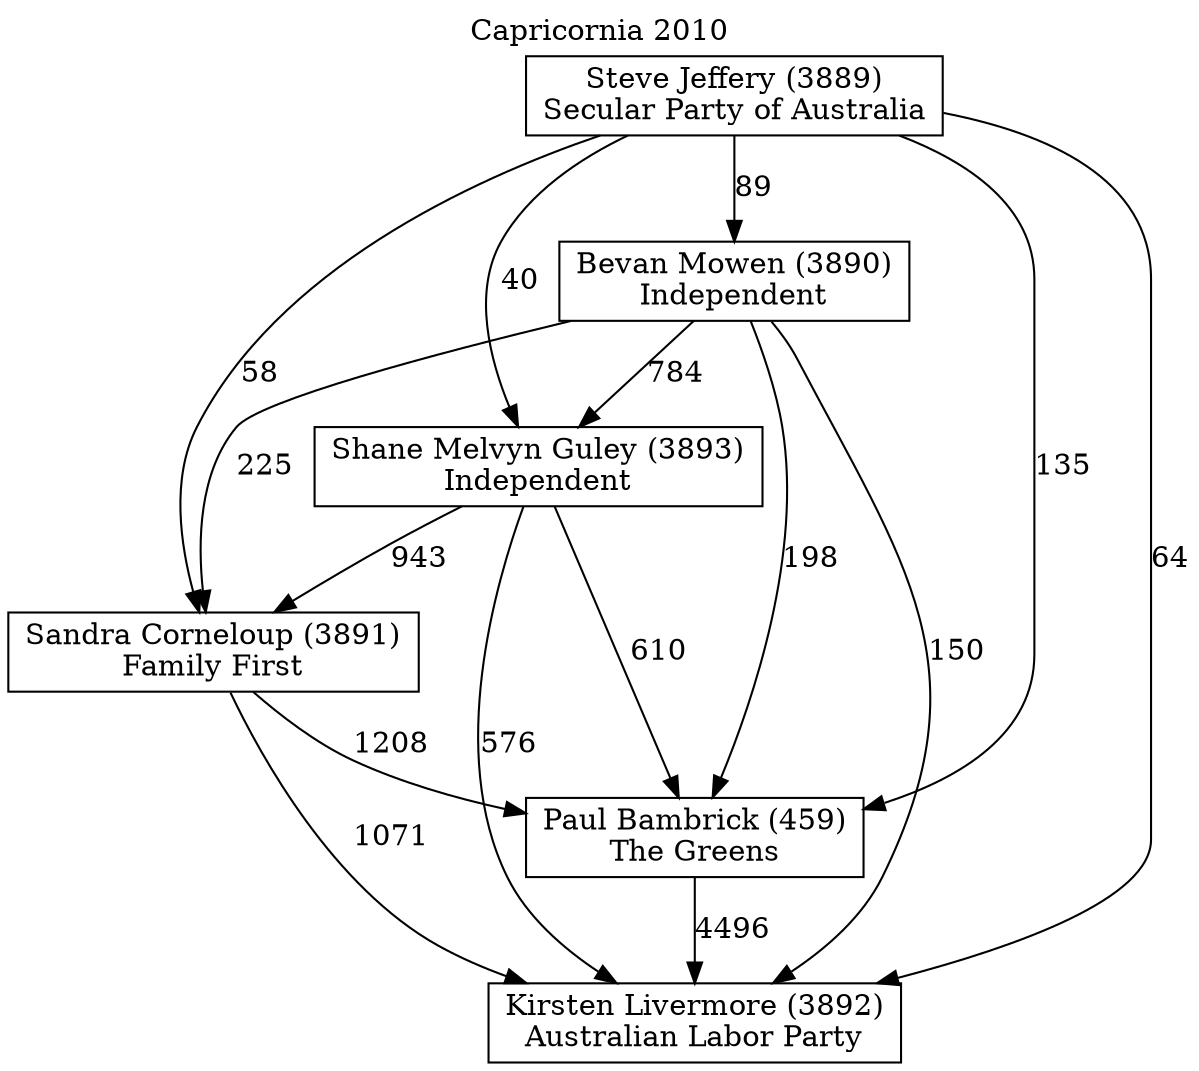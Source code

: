 // House preference flow
digraph "Kirsten Livermore (3892)_Capricornia_2010" {
	graph [label="Capricornia 2010" labelloc=t mclimit=10]
	node [shape=box]
	"Bevan Mowen (3890)" [label="Bevan Mowen (3890)
Independent"]
	"Kirsten Livermore (3892)" [label="Kirsten Livermore (3892)
Australian Labor Party"]
	"Paul Bambrick (459)" [label="Paul Bambrick (459)
The Greens"]
	"Sandra Corneloup (3891)" [label="Sandra Corneloup (3891)
Family First"]
	"Shane Melvyn Guley (3893)" [label="Shane Melvyn Guley (3893)
Independent"]
	"Steve Jeffery (3889)" [label="Steve Jeffery (3889)
Secular Party of Australia"]
	"Bevan Mowen (3890)" -> "Kirsten Livermore (3892)" [label=150]
	"Bevan Mowen (3890)" -> "Paul Bambrick (459)" [label=198]
	"Bevan Mowen (3890)" -> "Sandra Corneloup (3891)" [label=225]
	"Bevan Mowen (3890)" -> "Shane Melvyn Guley (3893)" [label=784]
	"Paul Bambrick (459)" -> "Kirsten Livermore (3892)" [label=4496]
	"Sandra Corneloup (3891)" -> "Kirsten Livermore (3892)" [label=1071]
	"Sandra Corneloup (3891)" -> "Paul Bambrick (459)" [label=1208]
	"Shane Melvyn Guley (3893)" -> "Kirsten Livermore (3892)" [label=576]
	"Shane Melvyn Guley (3893)" -> "Paul Bambrick (459)" [label=610]
	"Shane Melvyn Guley (3893)" -> "Sandra Corneloup (3891)" [label=943]
	"Steve Jeffery (3889)" -> "Bevan Mowen (3890)" [label=89]
	"Steve Jeffery (3889)" -> "Kirsten Livermore (3892)" [label=64]
	"Steve Jeffery (3889)" -> "Paul Bambrick (459)" [label=135]
	"Steve Jeffery (3889)" -> "Sandra Corneloup (3891)" [label=58]
	"Steve Jeffery (3889)" -> "Shane Melvyn Guley (3893)" [label=40]
}
